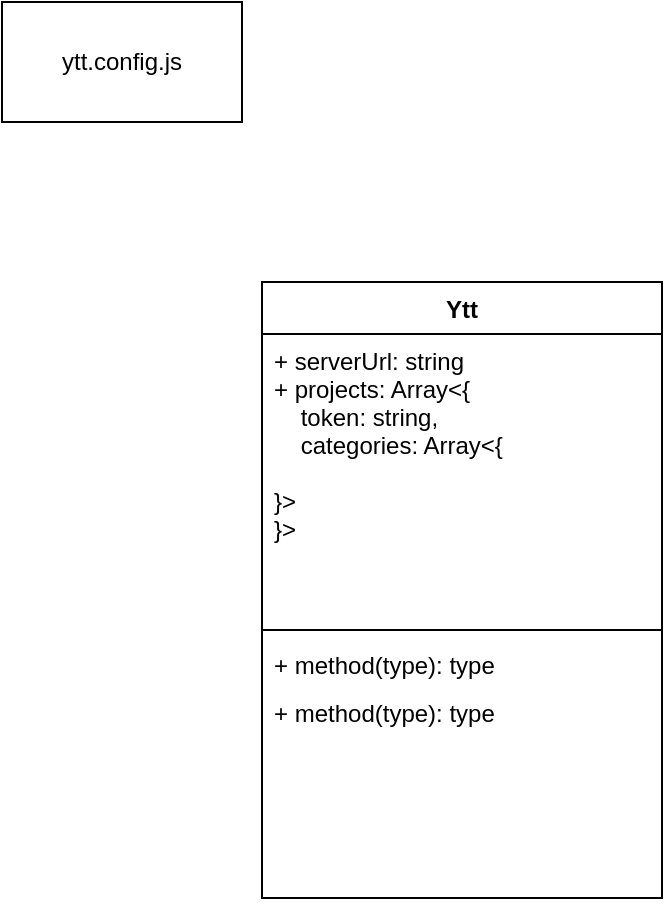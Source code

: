 <mxfile version="15.7.0" type="device"><diagram id="WQ7jL5-GZvctjAdXh33e" name="Page-1"><mxGraphModel dx="795" dy="769" grid="1" gridSize="10" guides="1" tooltips="1" connect="1" arrows="1" fold="1" page="1" pageScale="1" pageWidth="827" pageHeight="1169" math="0" shadow="0"><root><mxCell id="0"/><mxCell id="1" parent="0"/><mxCell id="8yhWhprF7CDuV3o0rOgH-1" value="ytt.config.js" style="rounded=0;whiteSpace=wrap;html=1;" vertex="1" parent="1"><mxGeometry x="200" y="210" width="120" height="60" as="geometry"/></mxCell><mxCell id="8yhWhprF7CDuV3o0rOgH-4" value="Ytt&#10;" style="swimlane;fontStyle=1;align=center;verticalAlign=top;childLayout=stackLayout;horizontal=1;startSize=26;horizontalStack=0;resizeParent=1;resizeParentMax=0;resizeLast=0;collapsible=1;marginBottom=0;" vertex="1" parent="1"><mxGeometry x="330" y="350" width="200" height="308" as="geometry"/></mxCell><mxCell id="8yhWhprF7CDuV3o0rOgH-5" value="+ serverUrl: string&#10;+ projects: Array&lt;{&#10;    token: string,&#10;    categories: Array&lt;{&#10;        &#10;}&gt;    &#10;}&gt;&#10;&#10;" style="text;strokeColor=none;fillColor=none;align=left;verticalAlign=top;spacingLeft=4;spacingRight=4;overflow=hidden;rotatable=0;points=[[0,0.5],[1,0.5]];portConstraint=eastwest;" vertex="1" parent="8yhWhprF7CDuV3o0rOgH-4"><mxGeometry y="26" width="200" height="144" as="geometry"/></mxCell><mxCell id="8yhWhprF7CDuV3o0rOgH-6" value="" style="line;strokeWidth=1;fillColor=none;align=left;verticalAlign=middle;spacingTop=-1;spacingLeft=3;spacingRight=3;rotatable=0;labelPosition=right;points=[];portConstraint=eastwest;" vertex="1" parent="8yhWhprF7CDuV3o0rOgH-4"><mxGeometry y="170" width="200" height="8" as="geometry"/></mxCell><mxCell id="8yhWhprF7CDuV3o0rOgH-7" value="+ method(type): type" style="text;strokeColor=none;fillColor=none;align=left;verticalAlign=top;spacingLeft=4;spacingRight=4;overflow=hidden;rotatable=0;points=[[0,0.5],[1,0.5]];portConstraint=eastwest;" vertex="1" parent="8yhWhprF7CDuV3o0rOgH-4"><mxGeometry y="178" width="200" height="24" as="geometry"/></mxCell><mxCell id="8yhWhprF7CDuV3o0rOgH-8" value="+ method(type): type" style="text;strokeColor=none;fillColor=none;align=left;verticalAlign=top;spacingLeft=4;spacingRight=4;overflow=hidden;rotatable=0;points=[[0,0.5],[1,0.5]];portConstraint=eastwest;" vertex="1" parent="8yhWhprF7CDuV3o0rOgH-4"><mxGeometry y="202" width="200" height="106" as="geometry"/></mxCell></root></mxGraphModel></diagram></mxfile>